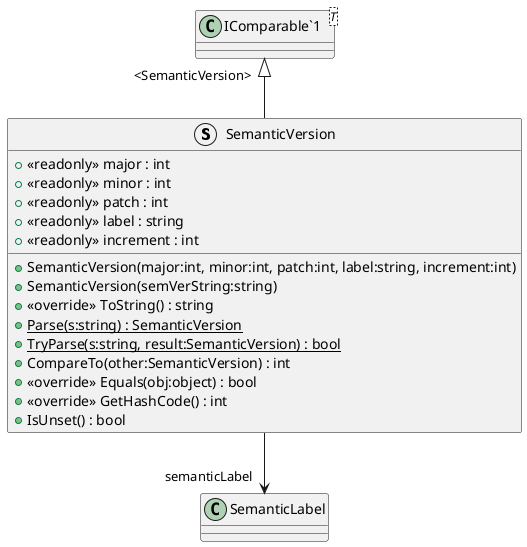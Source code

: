 @startuml
struct SemanticVersion {
    + <<readonly>> major : int
    + <<readonly>> minor : int
    + <<readonly>> patch : int
    + <<readonly>> label : string
    + <<readonly>> increment : int
    + SemanticVersion(major:int, minor:int, patch:int, label:string, increment:int)
    + SemanticVersion(semVerString:string)
    + <<override>> ToString() : string
    + {static} Parse(s:string) : SemanticVersion
    + {static} TryParse(s:string, result:SemanticVersion) : bool
    + CompareTo(other:SemanticVersion) : int
    + <<override>> Equals(obj:object) : bool
    + <<override>> GetHashCode() : int
    + IsUnset() : bool
}
class "IComparable`1"<T> {
}
"IComparable`1" "<SemanticVersion>" <|-- SemanticVersion
SemanticVersion --> "semanticLabel" SemanticLabel
@enduml
